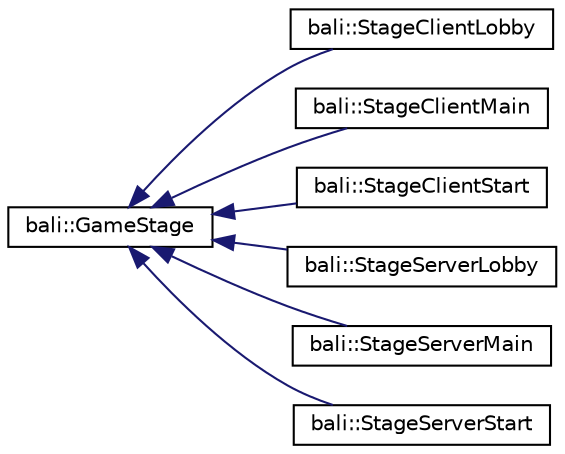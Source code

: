 digraph "Graphical Class Hierarchy"
{
  edge [fontname="Helvetica",fontsize="10",labelfontname="Helvetica",labelfontsize="10"];
  node [fontname="Helvetica",fontsize="10",shape=record];
  rankdir="LR";
  Node1 [label="bali::GameStage",height=0.2,width=0.4,color="black", fillcolor="white", style="filled",URL="$classbali_1_1_game_stage.html"];
  Node1 -> Node2 [dir="back",color="midnightblue",fontsize="10",style="solid",fontname="Helvetica"];
  Node2 [label="bali::StageClientLobby",height=0.2,width=0.4,color="black", fillcolor="white", style="filled",URL="$classbali_1_1_stage_client_lobby.html"];
  Node1 -> Node3 [dir="back",color="midnightblue",fontsize="10",style="solid",fontname="Helvetica"];
  Node3 [label="bali::StageClientMain",height=0.2,width=0.4,color="black", fillcolor="white", style="filled",URL="$classbali_1_1_stage_client_main.html"];
  Node1 -> Node4 [dir="back",color="midnightblue",fontsize="10",style="solid",fontname="Helvetica"];
  Node4 [label="bali::StageClientStart",height=0.2,width=0.4,color="black", fillcolor="white", style="filled",URL="$classbali_1_1_stage_client_start.html"];
  Node1 -> Node5 [dir="back",color="midnightblue",fontsize="10",style="solid",fontname="Helvetica"];
  Node5 [label="bali::StageServerLobby",height=0.2,width=0.4,color="black", fillcolor="white", style="filled",URL="$classbali_1_1_stage_server_lobby.html"];
  Node1 -> Node6 [dir="back",color="midnightblue",fontsize="10",style="solid",fontname="Helvetica"];
  Node6 [label="bali::StageServerMain",height=0.2,width=0.4,color="black", fillcolor="white", style="filled",URL="$classbali_1_1_stage_server_main.html"];
  Node1 -> Node7 [dir="back",color="midnightblue",fontsize="10",style="solid",fontname="Helvetica"];
  Node7 [label="bali::StageServerStart",height=0.2,width=0.4,color="black", fillcolor="white", style="filled",URL="$classbali_1_1_stage_server_start.html"];
}
